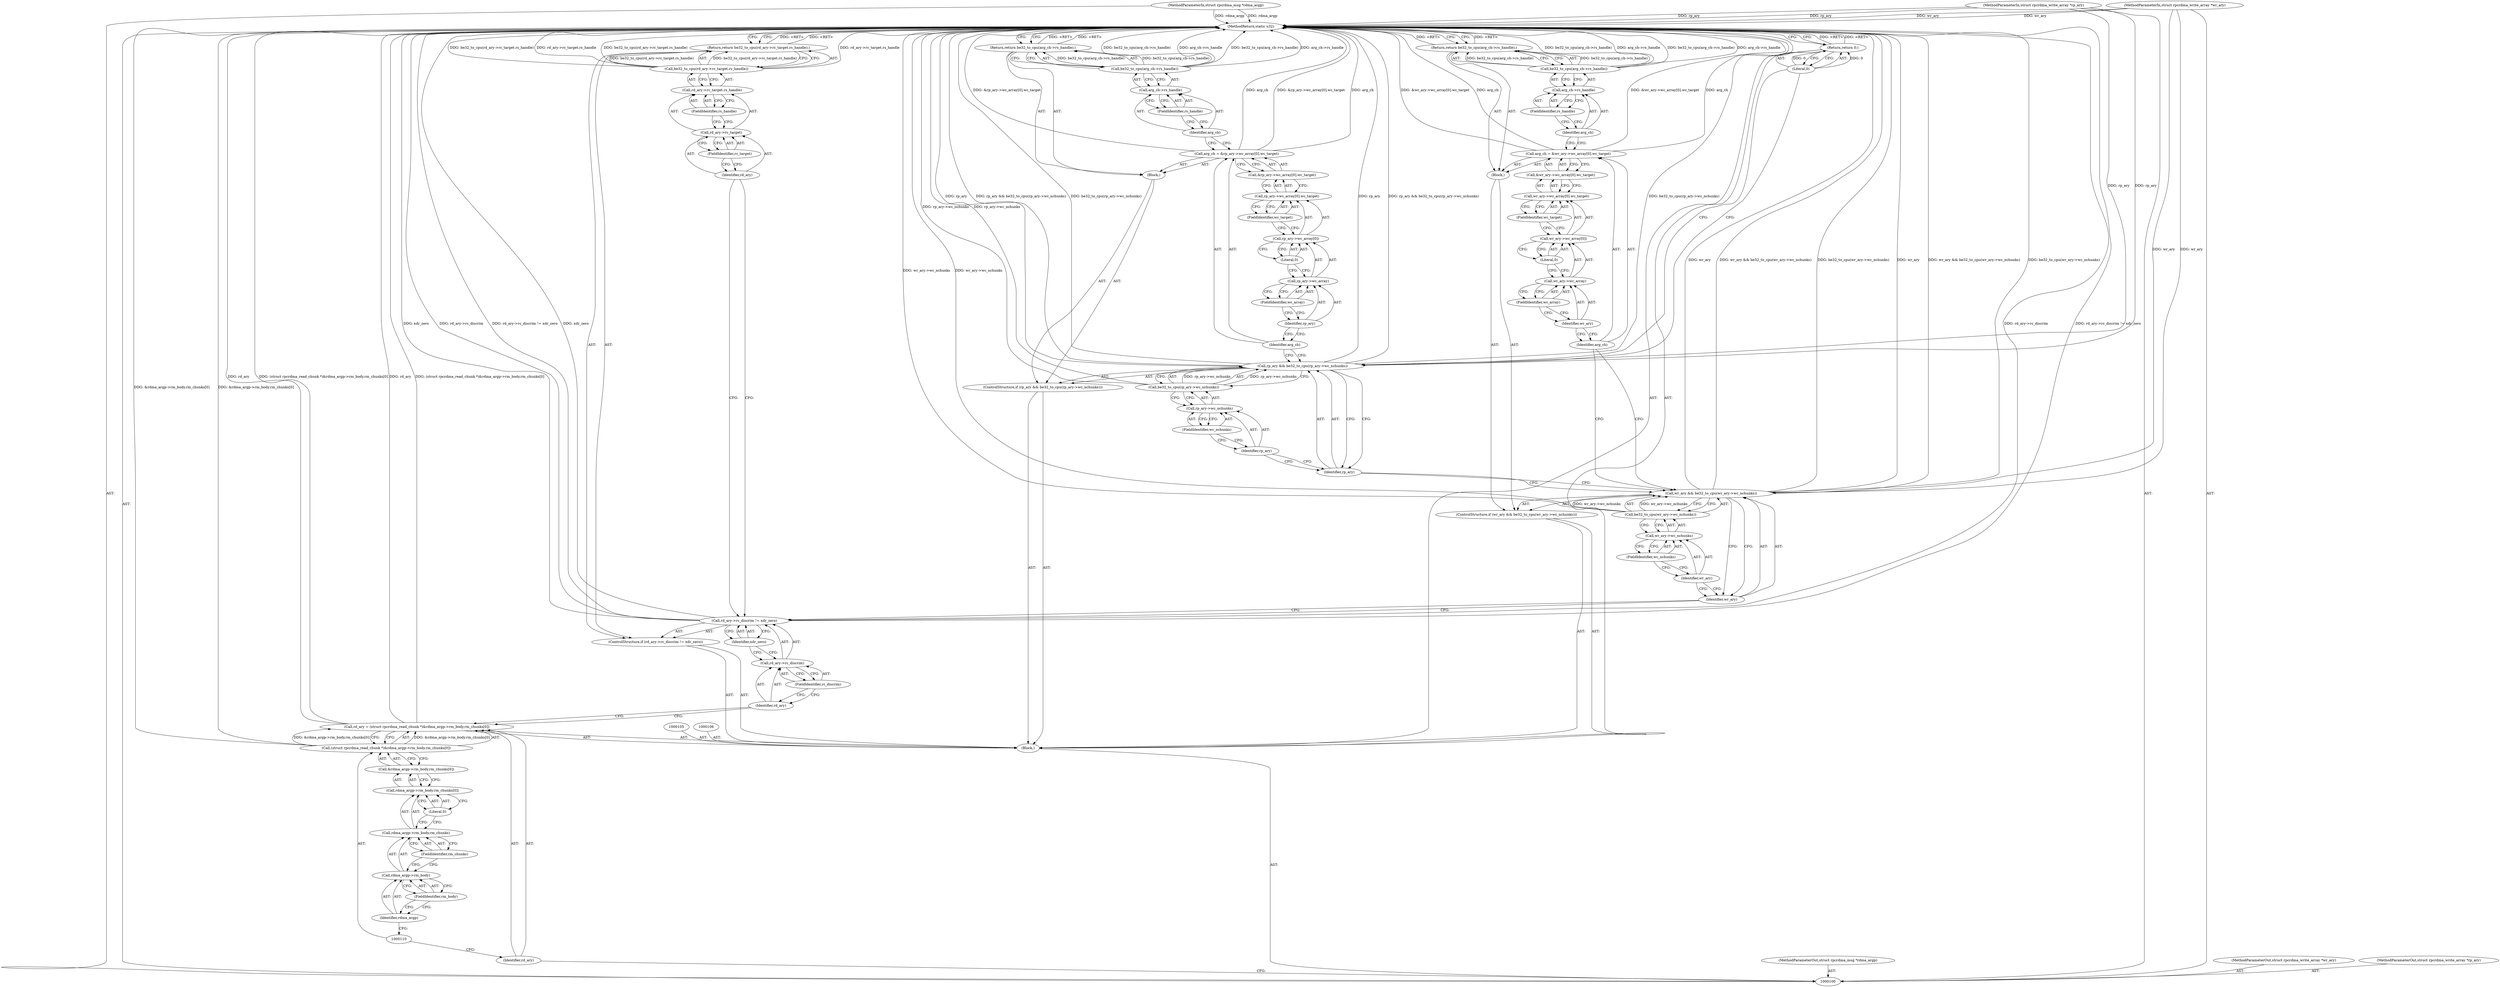 digraph "1_linux_c70422f760c120480fee4de6c38804c72aa26bc1_36" {
"1000180" [label="(MethodReturn,static u32)"];
"1000101" [label="(MethodParameterIn,struct rpcrdma_msg *rdma_argp)"];
"1000233" [label="(MethodParameterOut,struct rpcrdma_msg *rdma_argp)"];
"1000125" [label="(Return,return be32_to_cpu(rd_ary->rc_target.rs_handle);)"];
"1000127" [label="(Call,rd_ary->rc_target.rs_handle)"];
"1000128" [label="(Call,rd_ary->rc_target)"];
"1000129" [label="(Identifier,rd_ary)"];
"1000130" [label="(FieldIdentifier,rc_target)"];
"1000131" [label="(FieldIdentifier,rs_handle)"];
"1000126" [label="(Call,be32_to_cpu(rd_ary->rc_target.rs_handle))"];
"1000132" [label="(ControlStructure,if (wr_ary && be32_to_cpu(wr_ary->wc_nchunks)))"];
"1000135" [label="(Call,be32_to_cpu(wr_ary->wc_nchunks))"];
"1000136" [label="(Call,wr_ary->wc_nchunks)"];
"1000137" [label="(Identifier,wr_ary)"];
"1000138" [label="(FieldIdentifier,wc_nchunks)"];
"1000139" [label="(Block,)"];
"1000133" [label="(Call,wr_ary && be32_to_cpu(wr_ary->wc_nchunks))"];
"1000134" [label="(Identifier,wr_ary)"];
"1000142" [label="(Call,&wr_ary->wc_array[0].wc_target)"];
"1000143" [label="(Call,wr_ary->wc_array[0].wc_target)"];
"1000144" [label="(Call,wr_ary->wc_array[0])"];
"1000145" [label="(Call,wr_ary->wc_array)"];
"1000146" [label="(Identifier,wr_ary)"];
"1000140" [label="(Call,arg_ch = &wr_ary->wc_array[0].wc_target)"];
"1000141" [label="(Identifier,arg_ch)"];
"1000147" [label="(FieldIdentifier,wc_array)"];
"1000148" [label="(Literal,0)"];
"1000149" [label="(FieldIdentifier,wc_target)"];
"1000150" [label="(Return,return be32_to_cpu(arg_ch->rs_handle);)"];
"1000152" [label="(Call,arg_ch->rs_handle)"];
"1000153" [label="(Identifier,arg_ch)"];
"1000154" [label="(FieldIdentifier,rs_handle)"];
"1000151" [label="(Call,be32_to_cpu(arg_ch->rs_handle))"];
"1000155" [label="(ControlStructure,if (rp_ary && be32_to_cpu(rp_ary->wc_nchunks)))"];
"1000158" [label="(Call,be32_to_cpu(rp_ary->wc_nchunks))"];
"1000159" [label="(Call,rp_ary->wc_nchunks)"];
"1000160" [label="(Identifier,rp_ary)"];
"1000161" [label="(FieldIdentifier,wc_nchunks)"];
"1000162" [label="(Block,)"];
"1000156" [label="(Call,rp_ary && be32_to_cpu(rp_ary->wc_nchunks))"];
"1000157" [label="(Identifier,rp_ary)"];
"1000165" [label="(Call,&rp_ary->wc_array[0].wc_target)"];
"1000166" [label="(Call,rp_ary->wc_array[0].wc_target)"];
"1000167" [label="(Call,rp_ary->wc_array[0])"];
"1000168" [label="(Call,rp_ary->wc_array)"];
"1000169" [label="(Identifier,rp_ary)"];
"1000163" [label="(Call,arg_ch = &rp_ary->wc_array[0].wc_target)"];
"1000164" [label="(Identifier,arg_ch)"];
"1000170" [label="(FieldIdentifier,wc_array)"];
"1000171" [label="(Literal,0)"];
"1000172" [label="(FieldIdentifier,wc_target)"];
"1000173" [label="(Return,return be32_to_cpu(arg_ch->rs_handle);)"];
"1000175" [label="(Call,arg_ch->rs_handle)"];
"1000176" [label="(Identifier,arg_ch)"];
"1000177" [label="(FieldIdentifier,rs_handle)"];
"1000174" [label="(Call,be32_to_cpu(arg_ch->rs_handle))"];
"1000102" [label="(MethodParameterIn,struct rpcrdma_write_array *wr_ary)"];
"1000234" [label="(MethodParameterOut,struct rpcrdma_write_array *wr_ary)"];
"1000178" [label="(Return,return 0;)"];
"1000179" [label="(Literal,0)"];
"1000103" [label="(MethodParameterIn,struct rpcrdma_write_array *rp_ary)"];
"1000235" [label="(MethodParameterOut,struct rpcrdma_write_array *rp_ary)"];
"1000104" [label="(Block,)"];
"1000107" [label="(Call,rd_ary = (struct rpcrdma_read_chunk *)&rdma_argp->rm_body.rm_chunks[0])"];
"1000108" [label="(Identifier,rd_ary)"];
"1000109" [label="(Call,(struct rpcrdma_read_chunk *)&rdma_argp->rm_body.rm_chunks[0])"];
"1000111" [label="(Call,&rdma_argp->rm_body.rm_chunks[0])"];
"1000112" [label="(Call,rdma_argp->rm_body.rm_chunks[0])"];
"1000113" [label="(Call,rdma_argp->rm_body.rm_chunks)"];
"1000114" [label="(Call,rdma_argp->rm_body)"];
"1000115" [label="(Identifier,rdma_argp)"];
"1000116" [label="(FieldIdentifier,rm_body)"];
"1000117" [label="(FieldIdentifier,rm_chunks)"];
"1000118" [label="(Literal,0)"];
"1000119" [label="(ControlStructure,if (rd_ary->rc_discrim != xdr_zero))"];
"1000123" [label="(FieldIdentifier,rc_discrim)"];
"1000124" [label="(Identifier,xdr_zero)"];
"1000120" [label="(Call,rd_ary->rc_discrim != xdr_zero)"];
"1000121" [label="(Call,rd_ary->rc_discrim)"];
"1000122" [label="(Identifier,rd_ary)"];
"1000180" -> "1000100"  [label="AST: "];
"1000180" -> "1000125"  [label="CFG: "];
"1000180" -> "1000150"  [label="CFG: "];
"1000180" -> "1000173"  [label="CFG: "];
"1000180" -> "1000178"  [label="CFG: "];
"1000173" -> "1000180"  [label="DDG: <RET>"];
"1000178" -> "1000180"  [label="DDG: <RET>"];
"1000125" -> "1000180"  [label="DDG: <RET>"];
"1000150" -> "1000180"  [label="DDG: <RET>"];
"1000158" -> "1000180"  [label="DDG: rp_ary->wc_nchunks"];
"1000140" -> "1000180"  [label="DDG: &wr_ary->wc_array[0].wc_target"];
"1000140" -> "1000180"  [label="DDG: arg_ch"];
"1000107" -> "1000180"  [label="DDG: rd_ary"];
"1000107" -> "1000180"  [label="DDG: (struct rpcrdma_read_chunk *)&rdma_argp->rm_body.rm_chunks[0]"];
"1000156" -> "1000180"  [label="DDG: rp_ary"];
"1000156" -> "1000180"  [label="DDG: rp_ary && be32_to_cpu(rp_ary->wc_nchunks)"];
"1000156" -> "1000180"  [label="DDG: be32_to_cpu(rp_ary->wc_nchunks)"];
"1000120" -> "1000180"  [label="DDG: rd_ary->rc_discrim"];
"1000120" -> "1000180"  [label="DDG: rd_ary->rc_discrim != xdr_zero"];
"1000120" -> "1000180"  [label="DDG: xdr_zero"];
"1000126" -> "1000180"  [label="DDG: rd_ary->rc_target.rs_handle"];
"1000126" -> "1000180"  [label="DDG: be32_to_cpu(rd_ary->rc_target.rs_handle)"];
"1000135" -> "1000180"  [label="DDG: wr_ary->wc_nchunks"];
"1000109" -> "1000180"  [label="DDG: &rdma_argp->rm_body.rm_chunks[0]"];
"1000163" -> "1000180"  [label="DDG: arg_ch"];
"1000163" -> "1000180"  [label="DDG: &rp_ary->wc_array[0].wc_target"];
"1000151" -> "1000180"  [label="DDG: be32_to_cpu(arg_ch->rs_handle)"];
"1000151" -> "1000180"  [label="DDG: arg_ch->rs_handle"];
"1000133" -> "1000180"  [label="DDG: wr_ary"];
"1000133" -> "1000180"  [label="DDG: wr_ary && be32_to_cpu(wr_ary->wc_nchunks)"];
"1000133" -> "1000180"  [label="DDG: be32_to_cpu(wr_ary->wc_nchunks)"];
"1000103" -> "1000180"  [label="DDG: rp_ary"];
"1000102" -> "1000180"  [label="DDG: wr_ary"];
"1000101" -> "1000180"  [label="DDG: rdma_argp"];
"1000174" -> "1000180"  [label="DDG: be32_to_cpu(arg_ch->rs_handle)"];
"1000174" -> "1000180"  [label="DDG: arg_ch->rs_handle"];
"1000101" -> "1000100"  [label="AST: "];
"1000101" -> "1000180"  [label="DDG: rdma_argp"];
"1000233" -> "1000100"  [label="AST: "];
"1000125" -> "1000119"  [label="AST: "];
"1000125" -> "1000126"  [label="CFG: "];
"1000126" -> "1000125"  [label="AST: "];
"1000180" -> "1000125"  [label="CFG: "];
"1000125" -> "1000180"  [label="DDG: <RET>"];
"1000126" -> "1000125"  [label="DDG: be32_to_cpu(rd_ary->rc_target.rs_handle)"];
"1000127" -> "1000126"  [label="AST: "];
"1000127" -> "1000131"  [label="CFG: "];
"1000128" -> "1000127"  [label="AST: "];
"1000131" -> "1000127"  [label="AST: "];
"1000126" -> "1000127"  [label="CFG: "];
"1000128" -> "1000127"  [label="AST: "];
"1000128" -> "1000130"  [label="CFG: "];
"1000129" -> "1000128"  [label="AST: "];
"1000130" -> "1000128"  [label="AST: "];
"1000131" -> "1000128"  [label="CFG: "];
"1000129" -> "1000128"  [label="AST: "];
"1000129" -> "1000120"  [label="CFG: "];
"1000130" -> "1000129"  [label="CFG: "];
"1000130" -> "1000128"  [label="AST: "];
"1000130" -> "1000129"  [label="CFG: "];
"1000128" -> "1000130"  [label="CFG: "];
"1000131" -> "1000127"  [label="AST: "];
"1000131" -> "1000128"  [label="CFG: "];
"1000127" -> "1000131"  [label="CFG: "];
"1000126" -> "1000125"  [label="AST: "];
"1000126" -> "1000127"  [label="CFG: "];
"1000127" -> "1000126"  [label="AST: "];
"1000125" -> "1000126"  [label="CFG: "];
"1000126" -> "1000180"  [label="DDG: rd_ary->rc_target.rs_handle"];
"1000126" -> "1000180"  [label="DDG: be32_to_cpu(rd_ary->rc_target.rs_handle)"];
"1000126" -> "1000125"  [label="DDG: be32_to_cpu(rd_ary->rc_target.rs_handle)"];
"1000132" -> "1000104"  [label="AST: "];
"1000133" -> "1000132"  [label="AST: "];
"1000139" -> "1000132"  [label="AST: "];
"1000135" -> "1000133"  [label="AST: "];
"1000135" -> "1000136"  [label="CFG: "];
"1000136" -> "1000135"  [label="AST: "];
"1000133" -> "1000135"  [label="CFG: "];
"1000135" -> "1000180"  [label="DDG: wr_ary->wc_nchunks"];
"1000135" -> "1000133"  [label="DDG: wr_ary->wc_nchunks"];
"1000136" -> "1000135"  [label="AST: "];
"1000136" -> "1000138"  [label="CFG: "];
"1000137" -> "1000136"  [label="AST: "];
"1000138" -> "1000136"  [label="AST: "];
"1000135" -> "1000136"  [label="CFG: "];
"1000137" -> "1000136"  [label="AST: "];
"1000137" -> "1000134"  [label="CFG: "];
"1000138" -> "1000137"  [label="CFG: "];
"1000138" -> "1000136"  [label="AST: "];
"1000138" -> "1000137"  [label="CFG: "];
"1000136" -> "1000138"  [label="CFG: "];
"1000139" -> "1000132"  [label="AST: "];
"1000140" -> "1000139"  [label="AST: "];
"1000150" -> "1000139"  [label="AST: "];
"1000133" -> "1000132"  [label="AST: "];
"1000133" -> "1000134"  [label="CFG: "];
"1000133" -> "1000135"  [label="CFG: "];
"1000134" -> "1000133"  [label="AST: "];
"1000135" -> "1000133"  [label="AST: "];
"1000141" -> "1000133"  [label="CFG: "];
"1000157" -> "1000133"  [label="CFG: "];
"1000133" -> "1000180"  [label="DDG: wr_ary"];
"1000133" -> "1000180"  [label="DDG: wr_ary && be32_to_cpu(wr_ary->wc_nchunks)"];
"1000133" -> "1000180"  [label="DDG: be32_to_cpu(wr_ary->wc_nchunks)"];
"1000102" -> "1000133"  [label="DDG: wr_ary"];
"1000135" -> "1000133"  [label="DDG: wr_ary->wc_nchunks"];
"1000134" -> "1000133"  [label="AST: "];
"1000134" -> "1000120"  [label="CFG: "];
"1000137" -> "1000134"  [label="CFG: "];
"1000133" -> "1000134"  [label="CFG: "];
"1000142" -> "1000140"  [label="AST: "];
"1000142" -> "1000143"  [label="CFG: "];
"1000143" -> "1000142"  [label="AST: "];
"1000140" -> "1000142"  [label="CFG: "];
"1000143" -> "1000142"  [label="AST: "];
"1000143" -> "1000149"  [label="CFG: "];
"1000144" -> "1000143"  [label="AST: "];
"1000149" -> "1000143"  [label="AST: "];
"1000142" -> "1000143"  [label="CFG: "];
"1000144" -> "1000143"  [label="AST: "];
"1000144" -> "1000148"  [label="CFG: "];
"1000145" -> "1000144"  [label="AST: "];
"1000148" -> "1000144"  [label="AST: "];
"1000149" -> "1000144"  [label="CFG: "];
"1000145" -> "1000144"  [label="AST: "];
"1000145" -> "1000147"  [label="CFG: "];
"1000146" -> "1000145"  [label="AST: "];
"1000147" -> "1000145"  [label="AST: "];
"1000148" -> "1000145"  [label="CFG: "];
"1000146" -> "1000145"  [label="AST: "];
"1000146" -> "1000141"  [label="CFG: "];
"1000147" -> "1000146"  [label="CFG: "];
"1000140" -> "1000139"  [label="AST: "];
"1000140" -> "1000142"  [label="CFG: "];
"1000141" -> "1000140"  [label="AST: "];
"1000142" -> "1000140"  [label="AST: "];
"1000153" -> "1000140"  [label="CFG: "];
"1000140" -> "1000180"  [label="DDG: &wr_ary->wc_array[0].wc_target"];
"1000140" -> "1000180"  [label="DDG: arg_ch"];
"1000141" -> "1000140"  [label="AST: "];
"1000141" -> "1000133"  [label="CFG: "];
"1000146" -> "1000141"  [label="CFG: "];
"1000147" -> "1000145"  [label="AST: "];
"1000147" -> "1000146"  [label="CFG: "];
"1000145" -> "1000147"  [label="CFG: "];
"1000148" -> "1000144"  [label="AST: "];
"1000148" -> "1000145"  [label="CFG: "];
"1000144" -> "1000148"  [label="CFG: "];
"1000149" -> "1000143"  [label="AST: "];
"1000149" -> "1000144"  [label="CFG: "];
"1000143" -> "1000149"  [label="CFG: "];
"1000150" -> "1000139"  [label="AST: "];
"1000150" -> "1000151"  [label="CFG: "];
"1000151" -> "1000150"  [label="AST: "];
"1000180" -> "1000150"  [label="CFG: "];
"1000150" -> "1000180"  [label="DDG: <RET>"];
"1000151" -> "1000150"  [label="DDG: be32_to_cpu(arg_ch->rs_handle)"];
"1000152" -> "1000151"  [label="AST: "];
"1000152" -> "1000154"  [label="CFG: "];
"1000153" -> "1000152"  [label="AST: "];
"1000154" -> "1000152"  [label="AST: "];
"1000151" -> "1000152"  [label="CFG: "];
"1000153" -> "1000152"  [label="AST: "];
"1000153" -> "1000140"  [label="CFG: "];
"1000154" -> "1000153"  [label="CFG: "];
"1000154" -> "1000152"  [label="AST: "];
"1000154" -> "1000153"  [label="CFG: "];
"1000152" -> "1000154"  [label="CFG: "];
"1000151" -> "1000150"  [label="AST: "];
"1000151" -> "1000152"  [label="CFG: "];
"1000152" -> "1000151"  [label="AST: "];
"1000150" -> "1000151"  [label="CFG: "];
"1000151" -> "1000180"  [label="DDG: be32_to_cpu(arg_ch->rs_handle)"];
"1000151" -> "1000180"  [label="DDG: arg_ch->rs_handle"];
"1000151" -> "1000150"  [label="DDG: be32_to_cpu(arg_ch->rs_handle)"];
"1000155" -> "1000104"  [label="AST: "];
"1000156" -> "1000155"  [label="AST: "];
"1000162" -> "1000155"  [label="AST: "];
"1000158" -> "1000156"  [label="AST: "];
"1000158" -> "1000159"  [label="CFG: "];
"1000159" -> "1000158"  [label="AST: "];
"1000156" -> "1000158"  [label="CFG: "];
"1000158" -> "1000180"  [label="DDG: rp_ary->wc_nchunks"];
"1000158" -> "1000156"  [label="DDG: rp_ary->wc_nchunks"];
"1000159" -> "1000158"  [label="AST: "];
"1000159" -> "1000161"  [label="CFG: "];
"1000160" -> "1000159"  [label="AST: "];
"1000161" -> "1000159"  [label="AST: "];
"1000158" -> "1000159"  [label="CFG: "];
"1000160" -> "1000159"  [label="AST: "];
"1000160" -> "1000157"  [label="CFG: "];
"1000161" -> "1000160"  [label="CFG: "];
"1000161" -> "1000159"  [label="AST: "];
"1000161" -> "1000160"  [label="CFG: "];
"1000159" -> "1000161"  [label="CFG: "];
"1000162" -> "1000155"  [label="AST: "];
"1000163" -> "1000162"  [label="AST: "];
"1000173" -> "1000162"  [label="AST: "];
"1000156" -> "1000155"  [label="AST: "];
"1000156" -> "1000157"  [label="CFG: "];
"1000156" -> "1000158"  [label="CFG: "];
"1000157" -> "1000156"  [label="AST: "];
"1000158" -> "1000156"  [label="AST: "];
"1000164" -> "1000156"  [label="CFG: "];
"1000179" -> "1000156"  [label="CFG: "];
"1000156" -> "1000180"  [label="DDG: rp_ary"];
"1000156" -> "1000180"  [label="DDG: rp_ary && be32_to_cpu(rp_ary->wc_nchunks)"];
"1000156" -> "1000180"  [label="DDG: be32_to_cpu(rp_ary->wc_nchunks)"];
"1000103" -> "1000156"  [label="DDG: rp_ary"];
"1000158" -> "1000156"  [label="DDG: rp_ary->wc_nchunks"];
"1000157" -> "1000156"  [label="AST: "];
"1000157" -> "1000133"  [label="CFG: "];
"1000160" -> "1000157"  [label="CFG: "];
"1000156" -> "1000157"  [label="CFG: "];
"1000165" -> "1000163"  [label="AST: "];
"1000165" -> "1000166"  [label="CFG: "];
"1000166" -> "1000165"  [label="AST: "];
"1000163" -> "1000165"  [label="CFG: "];
"1000166" -> "1000165"  [label="AST: "];
"1000166" -> "1000172"  [label="CFG: "];
"1000167" -> "1000166"  [label="AST: "];
"1000172" -> "1000166"  [label="AST: "];
"1000165" -> "1000166"  [label="CFG: "];
"1000167" -> "1000166"  [label="AST: "];
"1000167" -> "1000171"  [label="CFG: "];
"1000168" -> "1000167"  [label="AST: "];
"1000171" -> "1000167"  [label="AST: "];
"1000172" -> "1000167"  [label="CFG: "];
"1000168" -> "1000167"  [label="AST: "];
"1000168" -> "1000170"  [label="CFG: "];
"1000169" -> "1000168"  [label="AST: "];
"1000170" -> "1000168"  [label="AST: "];
"1000171" -> "1000168"  [label="CFG: "];
"1000169" -> "1000168"  [label="AST: "];
"1000169" -> "1000164"  [label="CFG: "];
"1000170" -> "1000169"  [label="CFG: "];
"1000163" -> "1000162"  [label="AST: "];
"1000163" -> "1000165"  [label="CFG: "];
"1000164" -> "1000163"  [label="AST: "];
"1000165" -> "1000163"  [label="AST: "];
"1000176" -> "1000163"  [label="CFG: "];
"1000163" -> "1000180"  [label="DDG: arg_ch"];
"1000163" -> "1000180"  [label="DDG: &rp_ary->wc_array[0].wc_target"];
"1000164" -> "1000163"  [label="AST: "];
"1000164" -> "1000156"  [label="CFG: "];
"1000169" -> "1000164"  [label="CFG: "];
"1000170" -> "1000168"  [label="AST: "];
"1000170" -> "1000169"  [label="CFG: "];
"1000168" -> "1000170"  [label="CFG: "];
"1000171" -> "1000167"  [label="AST: "];
"1000171" -> "1000168"  [label="CFG: "];
"1000167" -> "1000171"  [label="CFG: "];
"1000172" -> "1000166"  [label="AST: "];
"1000172" -> "1000167"  [label="CFG: "];
"1000166" -> "1000172"  [label="CFG: "];
"1000173" -> "1000162"  [label="AST: "];
"1000173" -> "1000174"  [label="CFG: "];
"1000174" -> "1000173"  [label="AST: "];
"1000180" -> "1000173"  [label="CFG: "];
"1000173" -> "1000180"  [label="DDG: <RET>"];
"1000174" -> "1000173"  [label="DDG: be32_to_cpu(arg_ch->rs_handle)"];
"1000175" -> "1000174"  [label="AST: "];
"1000175" -> "1000177"  [label="CFG: "];
"1000176" -> "1000175"  [label="AST: "];
"1000177" -> "1000175"  [label="AST: "];
"1000174" -> "1000175"  [label="CFG: "];
"1000176" -> "1000175"  [label="AST: "];
"1000176" -> "1000163"  [label="CFG: "];
"1000177" -> "1000176"  [label="CFG: "];
"1000177" -> "1000175"  [label="AST: "];
"1000177" -> "1000176"  [label="CFG: "];
"1000175" -> "1000177"  [label="CFG: "];
"1000174" -> "1000173"  [label="AST: "];
"1000174" -> "1000175"  [label="CFG: "];
"1000175" -> "1000174"  [label="AST: "];
"1000173" -> "1000174"  [label="CFG: "];
"1000174" -> "1000180"  [label="DDG: be32_to_cpu(arg_ch->rs_handle)"];
"1000174" -> "1000180"  [label="DDG: arg_ch->rs_handle"];
"1000174" -> "1000173"  [label="DDG: be32_to_cpu(arg_ch->rs_handle)"];
"1000102" -> "1000100"  [label="AST: "];
"1000102" -> "1000180"  [label="DDG: wr_ary"];
"1000102" -> "1000133"  [label="DDG: wr_ary"];
"1000234" -> "1000100"  [label="AST: "];
"1000178" -> "1000104"  [label="AST: "];
"1000178" -> "1000179"  [label="CFG: "];
"1000179" -> "1000178"  [label="AST: "];
"1000180" -> "1000178"  [label="CFG: "];
"1000178" -> "1000180"  [label="DDG: <RET>"];
"1000179" -> "1000178"  [label="DDG: 0"];
"1000179" -> "1000178"  [label="AST: "];
"1000179" -> "1000156"  [label="CFG: "];
"1000178" -> "1000179"  [label="CFG: "];
"1000179" -> "1000178"  [label="DDG: 0"];
"1000103" -> "1000100"  [label="AST: "];
"1000103" -> "1000180"  [label="DDG: rp_ary"];
"1000103" -> "1000156"  [label="DDG: rp_ary"];
"1000235" -> "1000100"  [label="AST: "];
"1000104" -> "1000100"  [label="AST: "];
"1000105" -> "1000104"  [label="AST: "];
"1000106" -> "1000104"  [label="AST: "];
"1000107" -> "1000104"  [label="AST: "];
"1000119" -> "1000104"  [label="AST: "];
"1000132" -> "1000104"  [label="AST: "];
"1000155" -> "1000104"  [label="AST: "];
"1000178" -> "1000104"  [label="AST: "];
"1000107" -> "1000104"  [label="AST: "];
"1000107" -> "1000109"  [label="CFG: "];
"1000108" -> "1000107"  [label="AST: "];
"1000109" -> "1000107"  [label="AST: "];
"1000122" -> "1000107"  [label="CFG: "];
"1000107" -> "1000180"  [label="DDG: rd_ary"];
"1000107" -> "1000180"  [label="DDG: (struct rpcrdma_read_chunk *)&rdma_argp->rm_body.rm_chunks[0]"];
"1000109" -> "1000107"  [label="DDG: &rdma_argp->rm_body.rm_chunks[0]"];
"1000108" -> "1000107"  [label="AST: "];
"1000108" -> "1000100"  [label="CFG: "];
"1000110" -> "1000108"  [label="CFG: "];
"1000109" -> "1000107"  [label="AST: "];
"1000109" -> "1000111"  [label="CFG: "];
"1000110" -> "1000109"  [label="AST: "];
"1000111" -> "1000109"  [label="AST: "];
"1000107" -> "1000109"  [label="CFG: "];
"1000109" -> "1000180"  [label="DDG: &rdma_argp->rm_body.rm_chunks[0]"];
"1000109" -> "1000107"  [label="DDG: &rdma_argp->rm_body.rm_chunks[0]"];
"1000111" -> "1000109"  [label="AST: "];
"1000111" -> "1000112"  [label="CFG: "];
"1000112" -> "1000111"  [label="AST: "];
"1000109" -> "1000111"  [label="CFG: "];
"1000112" -> "1000111"  [label="AST: "];
"1000112" -> "1000118"  [label="CFG: "];
"1000113" -> "1000112"  [label="AST: "];
"1000118" -> "1000112"  [label="AST: "];
"1000111" -> "1000112"  [label="CFG: "];
"1000113" -> "1000112"  [label="AST: "];
"1000113" -> "1000117"  [label="CFG: "];
"1000114" -> "1000113"  [label="AST: "];
"1000117" -> "1000113"  [label="AST: "];
"1000118" -> "1000113"  [label="CFG: "];
"1000114" -> "1000113"  [label="AST: "];
"1000114" -> "1000116"  [label="CFG: "];
"1000115" -> "1000114"  [label="AST: "];
"1000116" -> "1000114"  [label="AST: "];
"1000117" -> "1000114"  [label="CFG: "];
"1000115" -> "1000114"  [label="AST: "];
"1000115" -> "1000110"  [label="CFG: "];
"1000116" -> "1000115"  [label="CFG: "];
"1000116" -> "1000114"  [label="AST: "];
"1000116" -> "1000115"  [label="CFG: "];
"1000114" -> "1000116"  [label="CFG: "];
"1000117" -> "1000113"  [label="AST: "];
"1000117" -> "1000114"  [label="CFG: "];
"1000113" -> "1000117"  [label="CFG: "];
"1000118" -> "1000112"  [label="AST: "];
"1000118" -> "1000113"  [label="CFG: "];
"1000112" -> "1000118"  [label="CFG: "];
"1000119" -> "1000104"  [label="AST: "];
"1000120" -> "1000119"  [label="AST: "];
"1000125" -> "1000119"  [label="AST: "];
"1000123" -> "1000121"  [label="AST: "];
"1000123" -> "1000122"  [label="CFG: "];
"1000121" -> "1000123"  [label="CFG: "];
"1000124" -> "1000120"  [label="AST: "];
"1000124" -> "1000121"  [label="CFG: "];
"1000120" -> "1000124"  [label="CFG: "];
"1000120" -> "1000119"  [label="AST: "];
"1000120" -> "1000124"  [label="CFG: "];
"1000121" -> "1000120"  [label="AST: "];
"1000124" -> "1000120"  [label="AST: "];
"1000129" -> "1000120"  [label="CFG: "];
"1000134" -> "1000120"  [label="CFG: "];
"1000120" -> "1000180"  [label="DDG: rd_ary->rc_discrim"];
"1000120" -> "1000180"  [label="DDG: rd_ary->rc_discrim != xdr_zero"];
"1000120" -> "1000180"  [label="DDG: xdr_zero"];
"1000121" -> "1000120"  [label="AST: "];
"1000121" -> "1000123"  [label="CFG: "];
"1000122" -> "1000121"  [label="AST: "];
"1000123" -> "1000121"  [label="AST: "];
"1000124" -> "1000121"  [label="CFG: "];
"1000122" -> "1000121"  [label="AST: "];
"1000122" -> "1000107"  [label="CFG: "];
"1000123" -> "1000122"  [label="CFG: "];
}
